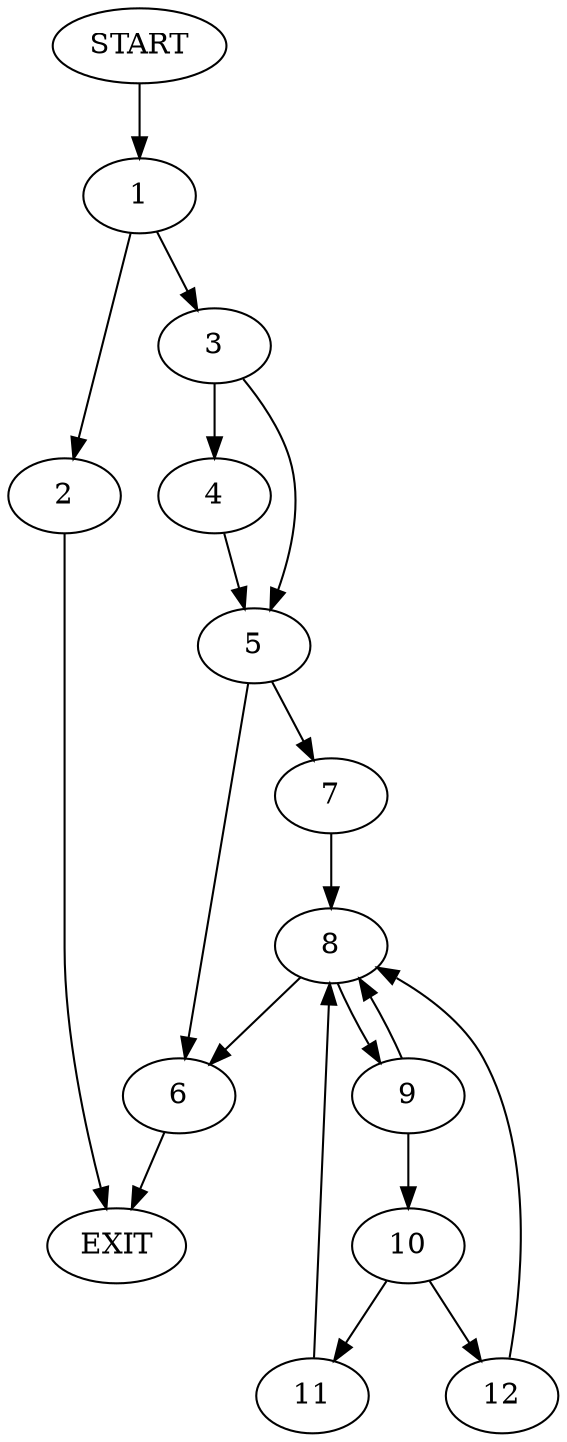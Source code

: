 digraph {
0 [label="START"]
13 [label="EXIT"]
0 -> 1
1 -> 2
1 -> 3
2 -> 13
3 -> 4
3 -> 5
5 -> 6
5 -> 7
4 -> 5
7 -> 8
6 -> 13
8 -> 9
8 -> 6
9 -> 10
9 -> 8
10 -> 11
10 -> 12
12 -> 8
11 -> 8
}

